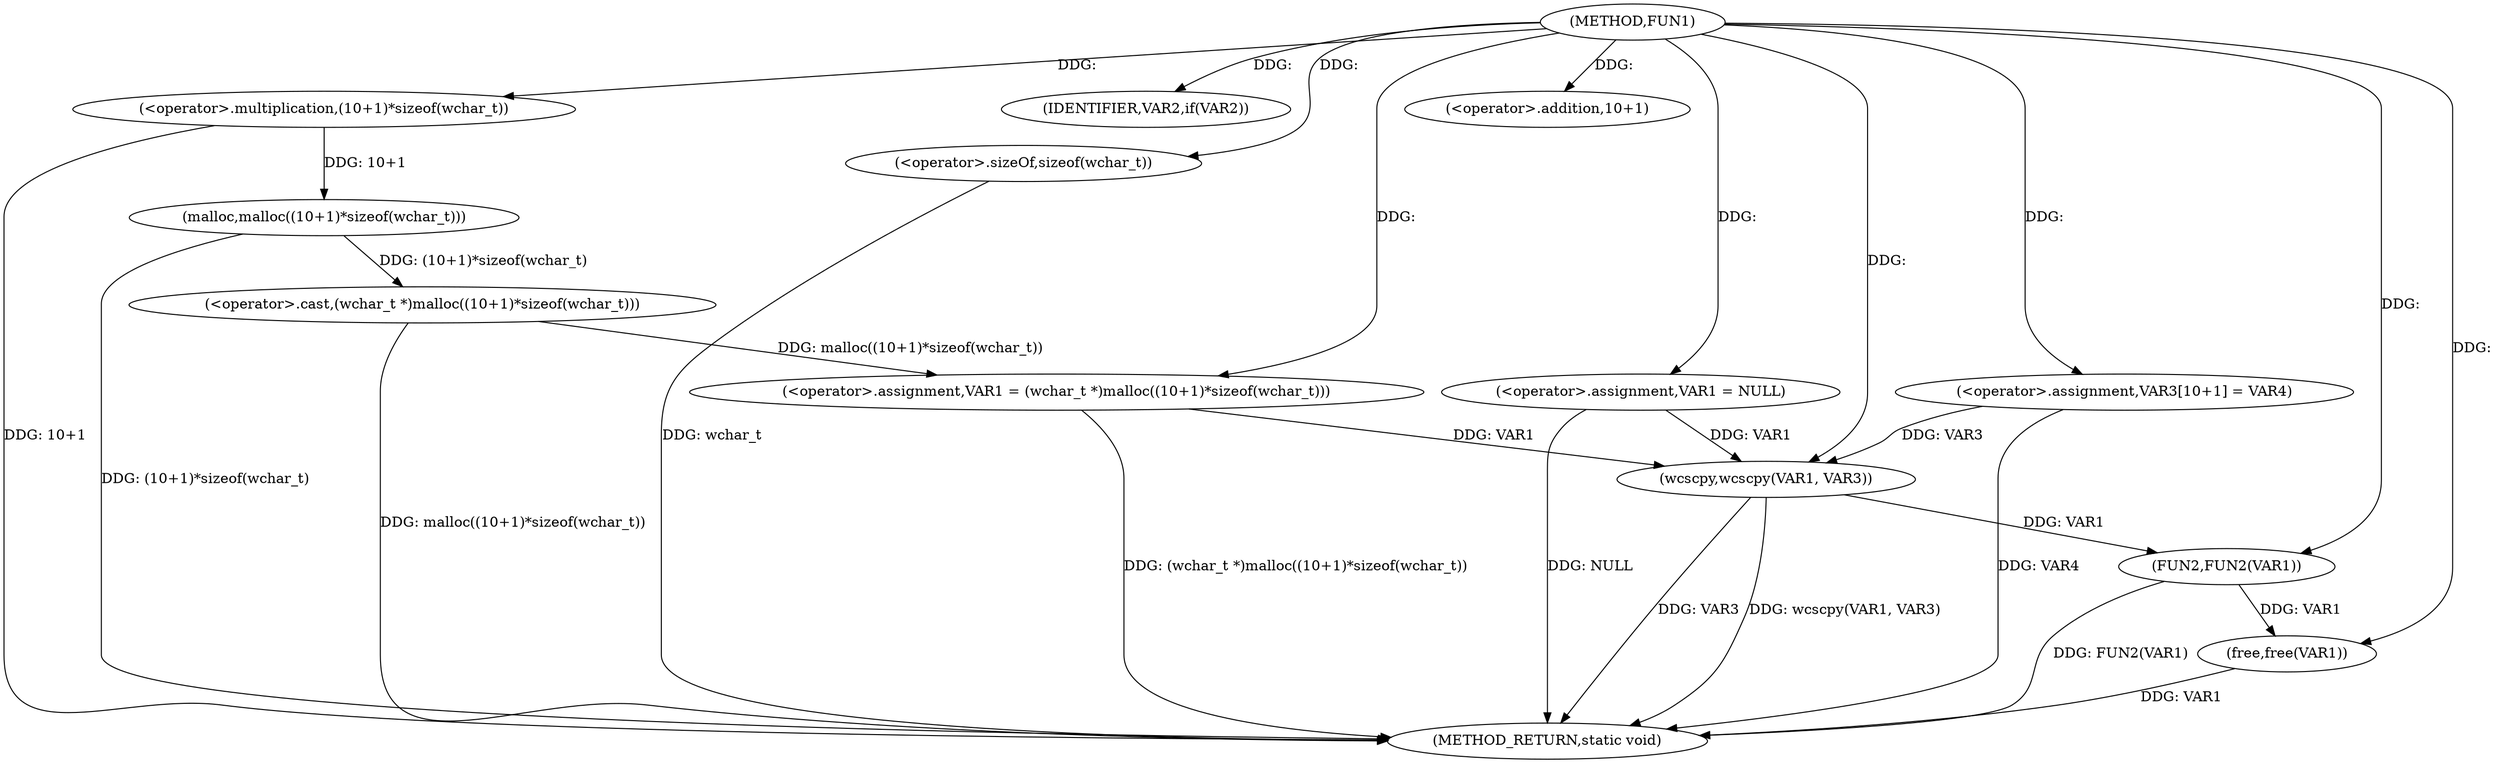 digraph FUN1 {  
"1000100" [label = "(METHOD,FUN1)" ]
"1000132" [label = "(METHOD_RETURN,static void)" ]
"1000103" [label = "(<operator>.assignment,VAR1 = NULL)" ]
"1000107" [label = "(IDENTIFIER,VAR2,if(VAR2))" ]
"1000109" [label = "(<operator>.assignment,VAR1 = (wchar_t *)malloc((10+1)*sizeof(wchar_t)))" ]
"1000111" [label = "(<operator>.cast,(wchar_t *)malloc((10+1)*sizeof(wchar_t)))" ]
"1000113" [label = "(malloc,malloc((10+1)*sizeof(wchar_t)))" ]
"1000114" [label = "(<operator>.multiplication,(10+1)*sizeof(wchar_t))" ]
"1000115" [label = "(<operator>.addition,10+1)" ]
"1000118" [label = "(<operator>.sizeOf,sizeof(wchar_t))" ]
"1000122" [label = "(<operator>.assignment,VAR3[10+1] = VAR4)" ]
"1000125" [label = "(wcscpy,wcscpy(VAR1, VAR3))" ]
"1000128" [label = "(FUN2,FUN2(VAR1))" ]
"1000130" [label = "(free,free(VAR1))" ]
  "1000125" -> "1000132"  [ label = "DDG: wcscpy(VAR1, VAR3)"] 
  "1000103" -> "1000132"  [ label = "DDG: NULL"] 
  "1000113" -> "1000132"  [ label = "DDG: (10+1)*sizeof(wchar_t)"] 
  "1000114" -> "1000132"  [ label = "DDG: 10+1"] 
  "1000125" -> "1000132"  [ label = "DDG: VAR3"] 
  "1000111" -> "1000132"  [ label = "DDG: malloc((10+1)*sizeof(wchar_t))"] 
  "1000128" -> "1000132"  [ label = "DDG: FUN2(VAR1)"] 
  "1000118" -> "1000132"  [ label = "DDG: wchar_t"] 
  "1000109" -> "1000132"  [ label = "DDG: (wchar_t *)malloc((10+1)*sizeof(wchar_t))"] 
  "1000130" -> "1000132"  [ label = "DDG: VAR1"] 
  "1000122" -> "1000132"  [ label = "DDG: VAR4"] 
  "1000100" -> "1000103"  [ label = "DDG: "] 
  "1000100" -> "1000107"  [ label = "DDG: "] 
  "1000111" -> "1000109"  [ label = "DDG: malloc((10+1)*sizeof(wchar_t))"] 
  "1000100" -> "1000109"  [ label = "DDG: "] 
  "1000113" -> "1000111"  [ label = "DDG: (10+1)*sizeof(wchar_t)"] 
  "1000114" -> "1000113"  [ label = "DDG: 10+1"] 
  "1000100" -> "1000114"  [ label = "DDG: "] 
  "1000100" -> "1000115"  [ label = "DDG: "] 
  "1000100" -> "1000118"  [ label = "DDG: "] 
  "1000100" -> "1000122"  [ label = "DDG: "] 
  "1000103" -> "1000125"  [ label = "DDG: VAR1"] 
  "1000109" -> "1000125"  [ label = "DDG: VAR1"] 
  "1000100" -> "1000125"  [ label = "DDG: "] 
  "1000122" -> "1000125"  [ label = "DDG: VAR3"] 
  "1000125" -> "1000128"  [ label = "DDG: VAR1"] 
  "1000100" -> "1000128"  [ label = "DDG: "] 
  "1000128" -> "1000130"  [ label = "DDG: VAR1"] 
  "1000100" -> "1000130"  [ label = "DDG: "] 
}
